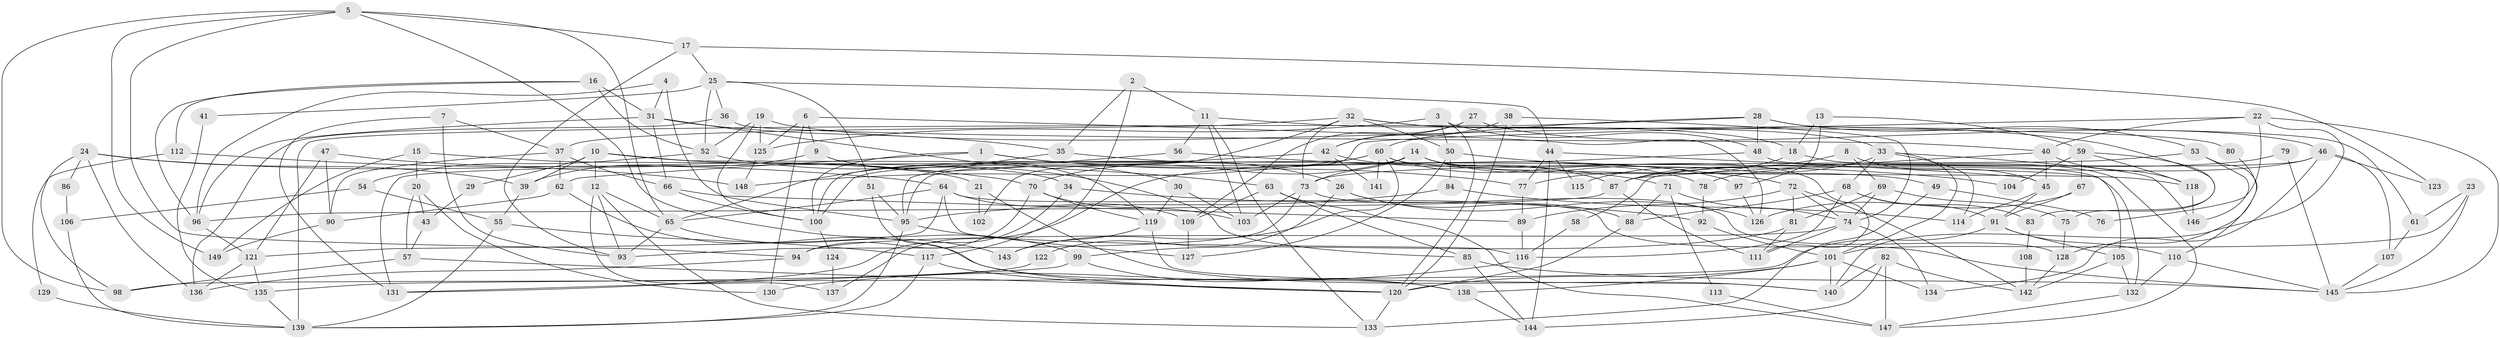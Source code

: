 // coarse degree distribution, {8: 0.052083333333333336, 6: 0.15625, 4: 0.15625, 3: 0.15625, 7: 0.14583333333333334, 5: 0.14583333333333334, 2: 0.13541666666666666, 9: 0.03125, 11: 0.010416666666666666, 13: 0.010416666666666666}
// Generated by graph-tools (version 1.1) at 2025/52/02/27/25 19:52:07]
// undirected, 149 vertices, 298 edges
graph export_dot {
graph [start="1"]
  node [color=gray90,style=filled];
  1;
  2;
  3;
  4;
  5;
  6;
  7;
  8;
  9;
  10;
  11;
  12;
  13;
  14;
  15;
  16;
  17;
  18;
  19;
  20;
  21;
  22;
  23;
  24;
  25;
  26;
  27;
  28;
  29;
  30;
  31;
  32;
  33;
  34;
  35;
  36;
  37;
  38;
  39;
  40;
  41;
  42;
  43;
  44;
  45;
  46;
  47;
  48;
  49;
  50;
  51;
  52;
  53;
  54;
  55;
  56;
  57;
  58;
  59;
  60;
  61;
  62;
  63;
  64;
  65;
  66;
  67;
  68;
  69;
  70;
  71;
  72;
  73;
  74;
  75;
  76;
  77;
  78;
  79;
  80;
  81;
  82;
  83;
  84;
  85;
  86;
  87;
  88;
  89;
  90;
  91;
  92;
  93;
  94;
  95;
  96;
  97;
  98;
  99;
  100;
  101;
  102;
  103;
  104;
  105;
  106;
  107;
  108;
  109;
  110;
  111;
  112;
  113;
  114;
  115;
  116;
  117;
  118;
  119;
  120;
  121;
  122;
  123;
  124;
  125;
  126;
  127;
  128;
  129;
  130;
  131;
  132;
  133;
  134;
  135;
  136;
  137;
  138;
  139;
  140;
  141;
  142;
  143;
  144;
  145;
  146;
  147;
  148;
  149;
  1 -- 100;
  1 -- 77;
  1 -- 26;
  1 -- 62;
  2 -- 35;
  2 -- 11;
  2 -- 117;
  3 -- 48;
  3 -- 125;
  3 -- 50;
  3 -- 120;
  4 -- 31;
  4 -- 96;
  4 -- 95;
  5 -- 17;
  5 -- 65;
  5 -- 94;
  5 -- 98;
  5 -- 99;
  5 -- 149;
  6 -- 9;
  6 -- 126;
  6 -- 125;
  6 -- 130;
  7 -- 37;
  7 -- 131;
  7 -- 93;
  8 -- 87;
  8 -- 45;
  8 -- 69;
  9 -- 30;
  9 -- 39;
  9 -- 119;
  10 -- 132;
  10 -- 12;
  10 -- 29;
  10 -- 34;
  10 -- 39;
  11 -- 103;
  11 -- 133;
  11 -- 18;
  11 -- 56;
  12 -- 65;
  12 -- 93;
  12 -- 133;
  12 -- 137;
  13 -- 18;
  13 -- 97;
  13 -- 59;
  14 -- 100;
  14 -- 70;
  14 -- 49;
  14 -- 73;
  14 -- 97;
  14 -- 111;
  15 -- 20;
  15 -- 149;
  15 -- 21;
  16 -- 96;
  16 -- 31;
  16 -- 52;
  16 -- 112;
  17 -- 25;
  17 -- 93;
  17 -- 123;
  18 -- 147;
  18 -- 77;
  19 -- 100;
  19 -- 52;
  19 -- 83;
  19 -- 125;
  20 -- 57;
  20 -- 130;
  20 -- 43;
  21 -- 140;
  21 -- 102;
  22 -- 95;
  22 -- 140;
  22 -- 40;
  22 -- 76;
  22 -- 145;
  23 -- 61;
  23 -- 101;
  23 -- 145;
  24 -- 98;
  24 -- 136;
  24 -- 39;
  24 -- 64;
  24 -- 86;
  25 -- 44;
  25 -- 52;
  25 -- 36;
  25 -- 41;
  25 -- 51;
  26 -- 88;
  26 -- 122;
  26 -- 126;
  27 -- 109;
  27 -- 42;
  27 -- 46;
  28 -- 139;
  28 -- 53;
  28 -- 48;
  28 -- 60;
  28 -- 61;
  29 -- 43;
  30 -- 119;
  30 -- 103;
  31 -- 63;
  31 -- 66;
  31 -- 35;
  31 -- 96;
  32 -- 73;
  32 -- 33;
  32 -- 37;
  32 -- 50;
  32 -- 80;
  32 -- 102;
  33 -- 114;
  33 -- 101;
  33 -- 68;
  33 -- 115;
  33 -- 146;
  34 -- 131;
  34 -- 92;
  35 -- 95;
  35 -- 72;
  36 -- 40;
  36 -- 136;
  37 -- 62;
  37 -- 66;
  37 -- 90;
  38 -- 74;
  38 -- 120;
  38 -- 42;
  39 -- 55;
  40 -- 87;
  40 -- 45;
  40 -- 118;
  41 -- 135;
  42 -- 87;
  42 -- 100;
  42 -- 141;
  43 -- 57;
  44 -- 45;
  44 -- 77;
  44 -- 115;
  44 -- 144;
  45 -- 91;
  45 -- 114;
  46 -- 78;
  46 -- 58;
  46 -- 107;
  46 -- 123;
  46 -- 134;
  47 -- 121;
  47 -- 70;
  47 -- 90;
  48 -- 105;
  48 -- 137;
  49 -- 133;
  49 -- 76;
  50 -- 84;
  50 -- 104;
  50 -- 127;
  51 -- 120;
  51 -- 95;
  52 -- 85;
  52 -- 54;
  53 -- 73;
  53 -- 110;
  53 -- 146;
  54 -- 55;
  54 -- 106;
  55 -- 139;
  55 -- 117;
  56 -- 65;
  56 -- 71;
  57 -- 98;
  57 -- 120;
  58 -- 116;
  59 -- 118;
  59 -- 67;
  59 -- 75;
  59 -- 104;
  60 -- 118;
  60 -- 78;
  60 -- 131;
  60 -- 141;
  60 -- 143;
  60 -- 148;
  61 -- 107;
  62 -- 90;
  62 -- 138;
  63 -- 109;
  63 -- 85;
  63 -- 147;
  64 -- 145;
  64 -- 65;
  64 -- 109;
  64 -- 116;
  64 -- 121;
  65 -- 143;
  65 -- 93;
  66 -- 89;
  66 -- 100;
  67 -- 91;
  67 -- 126;
  68 -- 88;
  68 -- 83;
  68 -- 91;
  68 -- 116;
  69 -- 74;
  69 -- 75;
  69 -- 81;
  70 -- 94;
  70 -- 119;
  70 -- 103;
  71 -- 74;
  71 -- 88;
  71 -- 113;
  72 -- 81;
  72 -- 74;
  72 -- 89;
  72 -- 142;
  73 -- 93;
  73 -- 103;
  73 -- 128;
  74 -- 134;
  74 -- 94;
  74 -- 111;
  75 -- 128;
  77 -- 89;
  78 -- 92;
  79 -- 87;
  79 -- 145;
  80 -- 128;
  81 -- 111;
  81 -- 99;
  82 -- 144;
  82 -- 142;
  82 -- 140;
  82 -- 147;
  83 -- 108;
  84 -- 95;
  84 -- 114;
  85 -- 145;
  85 -- 144;
  86 -- 106;
  87 -- 111;
  87 -- 96;
  88 -- 120;
  89 -- 116;
  90 -- 149;
  91 -- 110;
  91 -- 98;
  91 -- 105;
  92 -- 101;
  94 -- 136;
  95 -- 127;
  95 -- 139;
  96 -- 121;
  97 -- 126;
  99 -- 131;
  99 -- 138;
  100 -- 124;
  101 -- 138;
  101 -- 120;
  101 -- 134;
  101 -- 140;
  105 -- 142;
  105 -- 132;
  106 -- 139;
  107 -- 145;
  108 -- 142;
  109 -- 127;
  110 -- 145;
  110 -- 132;
  112 -- 148;
  112 -- 129;
  113 -- 147;
  116 -- 130;
  117 -- 120;
  117 -- 139;
  118 -- 146;
  119 -- 140;
  119 -- 143;
  120 -- 133;
  121 -- 136;
  121 -- 135;
  122 -- 135;
  124 -- 137;
  125 -- 148;
  128 -- 142;
  129 -- 139;
  132 -- 147;
  135 -- 139;
  138 -- 144;
}
